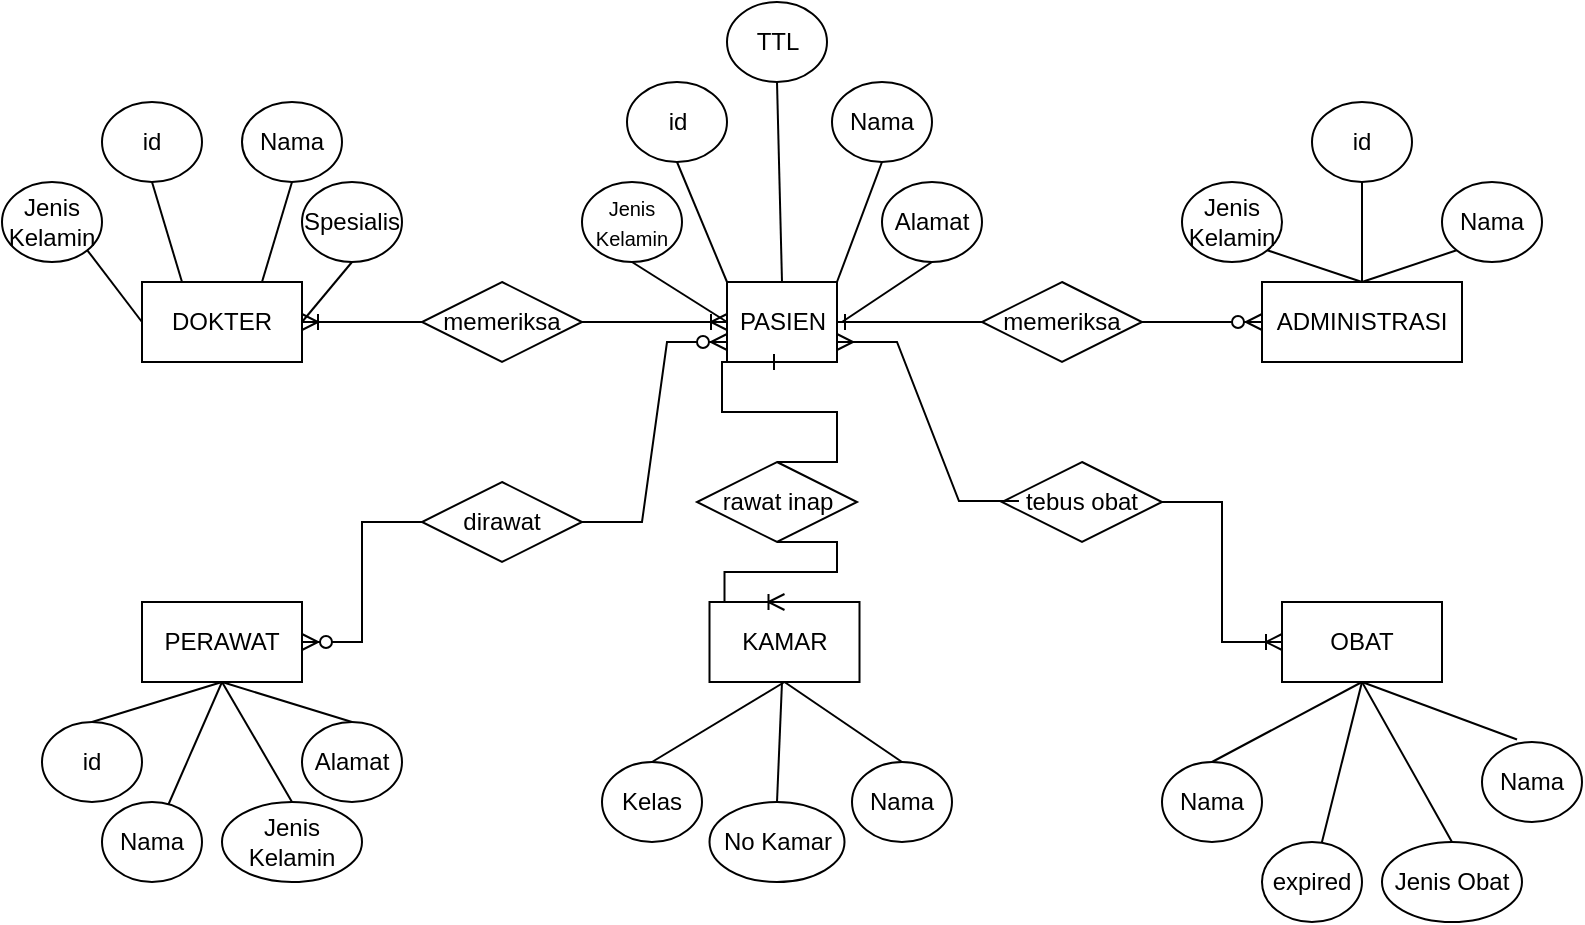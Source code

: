 <mxfile version="24.6.1" type="github">
  <diagram id="R2lEEEUBdFMjLlhIrx00" name="Page-1">
    <mxGraphModel dx="1100" dy="575" grid="1" gridSize="10" guides="1" tooltips="1" connect="1" arrows="1" fold="1" page="1" pageScale="1" pageWidth="850" pageHeight="1100" math="0" shadow="0" extFonts="Permanent Marker^https://fonts.googleapis.com/css?family=Permanent+Marker">
      <root>
        <mxCell id="0" />
        <mxCell id="1" parent="0" />
        <mxCell id="fJ_m940XIqK0hsvLyduS-2" value="DOKTER" style="rounded=0;whiteSpace=wrap;html=1;" vertex="1" parent="1">
          <mxGeometry x="80" y="160" width="80" height="40" as="geometry" />
        </mxCell>
        <mxCell id="fJ_m940XIqK0hsvLyduS-3" value="OBAT" style="rounded=0;whiteSpace=wrap;html=1;" vertex="1" parent="1">
          <mxGeometry x="650" y="320" width="80" height="40" as="geometry" />
        </mxCell>
        <mxCell id="fJ_m940XIqK0hsvLyduS-4" value="KAMAR" style="rounded=0;whiteSpace=wrap;html=1;" vertex="1" parent="1">
          <mxGeometry x="363.75" y="320" width="75" height="40" as="geometry" />
        </mxCell>
        <mxCell id="fJ_m940XIqK0hsvLyduS-5" value="PASIEN" style="rounded=0;whiteSpace=wrap;html=1;" vertex="1" parent="1">
          <mxGeometry x="372.5" y="160" width="55" height="40" as="geometry" />
        </mxCell>
        <mxCell id="fJ_m940XIqK0hsvLyduS-6" value="ADMINISTRASI" style="rounded=0;whiteSpace=wrap;html=1;" vertex="1" parent="1">
          <mxGeometry x="640" y="160" width="100" height="40" as="geometry" />
        </mxCell>
        <mxCell id="fJ_m940XIqK0hsvLyduS-7" value="PERAWAT" style="rounded=0;whiteSpace=wrap;html=1;" vertex="1" parent="1">
          <mxGeometry x="80" y="320" width="80" height="40" as="geometry" />
        </mxCell>
        <mxCell id="fJ_m940XIqK0hsvLyduS-24" value="Jenis Kelamin" style="ellipse;whiteSpace=wrap;html=1;" vertex="1" parent="1">
          <mxGeometry x="10" y="110" width="50" height="40" as="geometry" />
        </mxCell>
        <mxCell id="fJ_m940XIqK0hsvLyduS-25" value="id" style="ellipse;whiteSpace=wrap;html=1;" vertex="1" parent="1">
          <mxGeometry x="60" y="70" width="50" height="40" as="geometry" />
        </mxCell>
        <mxCell id="fJ_m940XIqK0hsvLyduS-26" value="Nama" style="ellipse;whiteSpace=wrap;html=1;" vertex="1" parent="1">
          <mxGeometry x="130" y="70" width="50" height="40" as="geometry" />
        </mxCell>
        <mxCell id="fJ_m940XIqK0hsvLyduS-27" value="Spesialis" style="ellipse;whiteSpace=wrap;html=1;" vertex="1" parent="1">
          <mxGeometry x="160" y="110" width="50" height="40" as="geometry" />
        </mxCell>
        <mxCell id="fJ_m940XIqK0hsvLyduS-28" value="memeriksa" style="rhombus;whiteSpace=wrap;html=1;" vertex="1" parent="1">
          <mxGeometry x="220" y="160" width="80" height="40" as="geometry" />
        </mxCell>
        <mxCell id="fJ_m940XIqK0hsvLyduS-34" value="" style="endArrow=none;html=1;rounded=0;exitX=0;exitY=0.5;exitDx=0;exitDy=0;entryX=1;entryY=1;entryDx=0;entryDy=0;" edge="1" parent="1" source="fJ_m940XIqK0hsvLyduS-2" target="fJ_m940XIqK0hsvLyduS-24">
          <mxGeometry width="50" height="50" relative="1" as="geometry">
            <mxPoint x="390" y="200" as="sourcePoint" />
            <mxPoint x="440" y="150" as="targetPoint" />
          </mxGeometry>
        </mxCell>
        <mxCell id="fJ_m940XIqK0hsvLyduS-37" value="" style="endArrow=none;html=1;rounded=0;exitX=0.25;exitY=0;exitDx=0;exitDy=0;entryX=0.5;entryY=1;entryDx=0;entryDy=0;" edge="1" parent="1" source="fJ_m940XIqK0hsvLyduS-2" target="fJ_m940XIqK0hsvLyduS-25">
          <mxGeometry width="50" height="50" relative="1" as="geometry">
            <mxPoint x="390" y="200" as="sourcePoint" />
            <mxPoint x="440" y="150" as="targetPoint" />
          </mxGeometry>
        </mxCell>
        <mxCell id="fJ_m940XIqK0hsvLyduS-38" value="" style="endArrow=none;html=1;rounded=0;exitX=0.75;exitY=0;exitDx=0;exitDy=0;entryX=0.5;entryY=1;entryDx=0;entryDy=0;" edge="1" parent="1" source="fJ_m940XIqK0hsvLyduS-2" target="fJ_m940XIqK0hsvLyduS-26">
          <mxGeometry width="50" height="50" relative="1" as="geometry">
            <mxPoint x="390" y="200" as="sourcePoint" />
            <mxPoint x="440" y="150" as="targetPoint" />
          </mxGeometry>
        </mxCell>
        <mxCell id="fJ_m940XIqK0hsvLyduS-39" value="" style="endArrow=none;html=1;rounded=0;exitX=1;exitY=0.5;exitDx=0;exitDy=0;entryX=0.5;entryY=1;entryDx=0;entryDy=0;" edge="1" parent="1" source="fJ_m940XIqK0hsvLyduS-2" target="fJ_m940XIqK0hsvLyduS-27">
          <mxGeometry width="50" height="50" relative="1" as="geometry">
            <mxPoint x="390" y="200" as="sourcePoint" />
            <mxPoint x="440" y="150" as="targetPoint" />
          </mxGeometry>
        </mxCell>
        <mxCell id="fJ_m940XIqK0hsvLyduS-40" value="&lt;font size=&quot;1&quot;&gt;Jenis Kelamin&lt;/font&gt;" style="ellipse;whiteSpace=wrap;html=1;" vertex="1" parent="1">
          <mxGeometry x="300" y="110" width="50" height="40" as="geometry" />
        </mxCell>
        <mxCell id="fJ_m940XIqK0hsvLyduS-41" value="id" style="ellipse;whiteSpace=wrap;html=1;" vertex="1" parent="1">
          <mxGeometry x="322.5" y="60" width="50" height="40" as="geometry" />
        </mxCell>
        <mxCell id="fJ_m940XIqK0hsvLyduS-42" value="TTL" style="ellipse;whiteSpace=wrap;html=1;" vertex="1" parent="1">
          <mxGeometry x="372.5" y="20" width="50" height="40" as="geometry" />
        </mxCell>
        <mxCell id="fJ_m940XIqK0hsvLyduS-45" style="edgeStyle=orthogonalEdgeStyle;rounded=0;orthogonalLoop=1;jettySize=auto;html=1;exitX=1;exitY=1;exitDx=0;exitDy=0;" edge="1" parent="1" source="fJ_m940XIqK0hsvLyduS-43">
          <mxGeometry relative="1" as="geometry">
            <mxPoint x="440" y="83.75" as="targetPoint" />
          </mxGeometry>
        </mxCell>
        <mxCell id="fJ_m940XIqK0hsvLyduS-43" value="Nama" style="ellipse;whiteSpace=wrap;html=1;" vertex="1" parent="1">
          <mxGeometry x="425" y="60" width="50" height="40" as="geometry" />
        </mxCell>
        <mxCell id="fJ_m940XIqK0hsvLyduS-44" value="Alamat" style="ellipse;whiteSpace=wrap;html=1;" vertex="1" parent="1">
          <mxGeometry x="450" y="110" width="50" height="40" as="geometry" />
        </mxCell>
        <mxCell id="fJ_m940XIqK0hsvLyduS-46" value="" style="endArrow=none;html=1;rounded=0;exitX=0;exitY=0.5;exitDx=0;exitDy=0;entryX=0.5;entryY=1;entryDx=0;entryDy=0;" edge="1" parent="1" source="fJ_m940XIqK0hsvLyduS-5" target="fJ_m940XIqK0hsvLyduS-40">
          <mxGeometry width="50" height="50" relative="1" as="geometry">
            <mxPoint x="390" y="200" as="sourcePoint" />
            <mxPoint x="440" y="150" as="targetPoint" />
          </mxGeometry>
        </mxCell>
        <mxCell id="fJ_m940XIqK0hsvLyduS-47" value="" style="endArrow=none;html=1;rounded=0;exitX=0;exitY=0;exitDx=0;exitDy=0;entryX=0.5;entryY=1;entryDx=0;entryDy=0;" edge="1" parent="1" source="fJ_m940XIqK0hsvLyduS-5" target="fJ_m940XIqK0hsvLyduS-41">
          <mxGeometry width="50" height="50" relative="1" as="geometry">
            <mxPoint x="390" y="200" as="sourcePoint" />
            <mxPoint x="440" y="150" as="targetPoint" />
          </mxGeometry>
        </mxCell>
        <mxCell id="fJ_m940XIqK0hsvLyduS-48" value="" style="endArrow=none;html=1;rounded=0;exitX=0.5;exitY=0;exitDx=0;exitDy=0;entryX=0.5;entryY=1;entryDx=0;entryDy=0;" edge="1" parent="1" source="fJ_m940XIqK0hsvLyduS-5" target="fJ_m940XIqK0hsvLyduS-42">
          <mxGeometry width="50" height="50" relative="1" as="geometry">
            <mxPoint x="390" y="200" as="sourcePoint" />
            <mxPoint x="440" y="150" as="targetPoint" />
          </mxGeometry>
        </mxCell>
        <mxCell id="fJ_m940XIqK0hsvLyduS-49" value="" style="endArrow=none;html=1;rounded=0;entryX=0.5;entryY=1;entryDx=0;entryDy=0;exitX=1;exitY=0;exitDx=0;exitDy=0;" edge="1" parent="1" source="fJ_m940XIqK0hsvLyduS-5" target="fJ_m940XIqK0hsvLyduS-43">
          <mxGeometry width="50" height="50" relative="1" as="geometry">
            <mxPoint x="390" y="200" as="sourcePoint" />
            <mxPoint x="440" y="150" as="targetPoint" />
          </mxGeometry>
        </mxCell>
        <mxCell id="fJ_m940XIqK0hsvLyduS-50" value="" style="endArrow=none;html=1;rounded=0;entryX=0.5;entryY=1;entryDx=0;entryDy=0;" edge="1" parent="1" target="fJ_m940XIqK0hsvLyduS-44">
          <mxGeometry width="50" height="50" relative="1" as="geometry">
            <mxPoint x="430" y="180" as="sourcePoint" />
            <mxPoint x="440" y="150" as="targetPoint" />
          </mxGeometry>
        </mxCell>
        <mxCell id="fJ_m940XIqK0hsvLyduS-53" value="memeriksa" style="rhombus;whiteSpace=wrap;html=1;" vertex="1" parent="1">
          <mxGeometry x="500" y="160" width="80" height="40" as="geometry" />
        </mxCell>
        <mxCell id="fJ_m940XIqK0hsvLyduS-56" value="Jenis Kelamin" style="ellipse;whiteSpace=wrap;html=1;" vertex="1" parent="1">
          <mxGeometry x="600" y="110" width="50" height="40" as="geometry" />
        </mxCell>
        <mxCell id="fJ_m940XIqK0hsvLyduS-57" value="id" style="ellipse;whiteSpace=wrap;html=1;" vertex="1" parent="1">
          <mxGeometry x="665" y="70" width="50" height="40" as="geometry" />
        </mxCell>
        <mxCell id="fJ_m940XIqK0hsvLyduS-58" value="Nama" style="ellipse;whiteSpace=wrap;html=1;" vertex="1" parent="1">
          <mxGeometry x="730" y="110" width="50" height="40" as="geometry" />
        </mxCell>
        <mxCell id="fJ_m940XIqK0hsvLyduS-59" value="" style="endArrow=none;html=1;rounded=0;exitX=0.5;exitY=0;exitDx=0;exitDy=0;entryX=1;entryY=1;entryDx=0;entryDy=0;" edge="1" parent="1" source="fJ_m940XIqK0hsvLyduS-6" target="fJ_m940XIqK0hsvLyduS-56">
          <mxGeometry width="50" height="50" relative="1" as="geometry">
            <mxPoint x="390" y="210" as="sourcePoint" />
            <mxPoint x="440" y="160" as="targetPoint" />
          </mxGeometry>
        </mxCell>
        <mxCell id="fJ_m940XIqK0hsvLyduS-60" value="" style="endArrow=none;html=1;rounded=0;exitX=0.5;exitY=0;exitDx=0;exitDy=0;entryX=0.5;entryY=1;entryDx=0;entryDy=0;" edge="1" parent="1" source="fJ_m940XIqK0hsvLyduS-6" target="fJ_m940XIqK0hsvLyduS-57">
          <mxGeometry width="50" height="50" relative="1" as="geometry">
            <mxPoint x="390" y="210" as="sourcePoint" />
            <mxPoint x="440" y="160" as="targetPoint" />
          </mxGeometry>
        </mxCell>
        <mxCell id="fJ_m940XIqK0hsvLyduS-61" value="" style="endArrow=none;html=1;rounded=0;entryX=0;entryY=1;entryDx=0;entryDy=0;exitX=0.5;exitY=0;exitDx=0;exitDy=0;" edge="1" parent="1" source="fJ_m940XIqK0hsvLyduS-6" target="fJ_m940XIqK0hsvLyduS-58">
          <mxGeometry width="50" height="50" relative="1" as="geometry">
            <mxPoint x="390" y="210" as="sourcePoint" />
            <mxPoint x="440" y="160" as="targetPoint" />
          </mxGeometry>
        </mxCell>
        <mxCell id="fJ_m940XIqK0hsvLyduS-62" value="rawat inap&lt;span style=&quot;color: rgba(0, 0, 0, 0); font-family: monospace; font-size: 0px; text-align: start; text-wrap: nowrap;&quot;&gt;%3CmxGraphModel%3E%3Croot%3E%3CmxCell%20id%3D%220%22%2F%3E%3CmxCell%20id%3D%221%22%20parent%3D%220%22%2F%3E%3CmxCell%20id%3D%222%22%20value%3D%22memeriksa%22%20style%3D%22rhombus%3BwhiteSpace%3Dwrap%3Bhtml%3D1%3B%22%20vertex%3D%221%22%20parent%3D%221%22%3E%3CmxGeometry%20x%3D%22220%22%20y%3D%22160%22%20width%3D%2280%22%20height%3D%2240%22%20as%3D%22geometry%22%2F%3E%3C%2FmxCell%3E%3C%2Froot%3E%3C%2FmxGraphModel%3E&lt;/span&gt;&lt;span style=&quot;color: rgba(0, 0, 0, 0); font-family: monospace; font-size: 0px; text-align: start; text-wrap: nowrap;&quot;&gt;%3CmxGraphModel%3E%3Croot%3E%3CmxCell%20id%3D%220%22%2F%3E%3CmxCell%20id%3D%221%22%20parent%3D%220%22%2F%3E%3CmxCell%20id%3D%222%22%20value%3D%22memeriksa%22%20style%3D%22rhombus%3BwhiteSpace%3Dwrap%3Bhtml%3D1%3B%22%20vertex%3D%221%22%20parent%3D%221%22%3E%3CmxGeometry%20x%3D%22220%22%20y%3D%22160%22%20width%3D%2280%22%20height%3D%2240%22%20as%3D%22geometry%22%2F%3E%3C%2FmxCell%3E%3C%2Froot%3E%3C%2FmxGraphModel%3E&lt;/span&gt;" style="rhombus;whiteSpace=wrap;html=1;" vertex="1" parent="1">
          <mxGeometry x="357.5" y="250" width="80" height="40" as="geometry" />
        </mxCell>
        <mxCell id="fJ_m940XIqK0hsvLyduS-63" value="dirawat" style="rhombus;whiteSpace=wrap;html=1;" vertex="1" parent="1">
          <mxGeometry x="220" y="260" width="80" height="40" as="geometry" />
        </mxCell>
        <mxCell id="fJ_m940XIqK0hsvLyduS-64" value="tebus obat" style="rhombus;whiteSpace=wrap;html=1;" vertex="1" parent="1">
          <mxGeometry x="510" y="250" width="80" height="40" as="geometry" />
        </mxCell>
        <mxCell id="fJ_m940XIqK0hsvLyduS-65" value="Nama" style="ellipse;whiteSpace=wrap;html=1;" vertex="1" parent="1">
          <mxGeometry x="435" y="400" width="50" height="40" as="geometry" />
        </mxCell>
        <mxCell id="fJ_m940XIqK0hsvLyduS-66" value="No Kamar" style="ellipse;whiteSpace=wrap;html=1;" vertex="1" parent="1">
          <mxGeometry x="363.75" y="420" width="67.5" height="40" as="geometry" />
        </mxCell>
        <mxCell id="fJ_m940XIqK0hsvLyduS-67" value="Kelas" style="ellipse;whiteSpace=wrap;html=1;" vertex="1" parent="1">
          <mxGeometry x="310" y="400" width="50" height="40" as="geometry" />
        </mxCell>
        <mxCell id="fJ_m940XIqK0hsvLyduS-68" value="" style="endArrow=none;html=1;rounded=0;entryX=0.5;entryY=1;entryDx=0;entryDy=0;exitX=0.5;exitY=0;exitDx=0;exitDy=0;" edge="1" parent="1" source="fJ_m940XIqK0hsvLyduS-67" target="fJ_m940XIqK0hsvLyduS-4">
          <mxGeometry width="50" height="50" relative="1" as="geometry">
            <mxPoint x="390" y="460" as="sourcePoint" />
            <mxPoint x="440" y="410" as="targetPoint" />
          </mxGeometry>
        </mxCell>
        <mxCell id="fJ_m940XIqK0hsvLyduS-69" value="" style="endArrow=none;html=1;rounded=0;exitX=0.5;exitY=0;exitDx=0;exitDy=0;" edge="1" parent="1" source="fJ_m940XIqK0hsvLyduS-66">
          <mxGeometry width="50" height="50" relative="1" as="geometry">
            <mxPoint x="390" y="460" as="sourcePoint" />
            <mxPoint x="400" y="360" as="targetPoint" />
          </mxGeometry>
        </mxCell>
        <mxCell id="fJ_m940XIqK0hsvLyduS-70" value="" style="endArrow=none;html=1;rounded=0;entryX=0.5;entryY=1;entryDx=0;entryDy=0;exitX=0.5;exitY=0;exitDx=0;exitDy=0;" edge="1" parent="1" source="fJ_m940XIqK0hsvLyduS-65" target="fJ_m940XIqK0hsvLyduS-4">
          <mxGeometry width="50" height="50" relative="1" as="geometry">
            <mxPoint x="390" y="460" as="sourcePoint" />
            <mxPoint x="400" y="370" as="targetPoint" />
          </mxGeometry>
        </mxCell>
        <mxCell id="fJ_m940XIqK0hsvLyduS-71" value="Alamat" style="ellipse;whiteSpace=wrap;html=1;" vertex="1" parent="1">
          <mxGeometry x="160" y="380" width="50" height="40" as="geometry" />
        </mxCell>
        <mxCell id="fJ_m940XIqK0hsvLyduS-72" value="Jenis Kelamin" style="ellipse;whiteSpace=wrap;html=1;" vertex="1" parent="1">
          <mxGeometry x="120" y="420" width="70" height="40" as="geometry" />
        </mxCell>
        <mxCell id="fJ_m940XIqK0hsvLyduS-73" value="Nama" style="ellipse;whiteSpace=wrap;html=1;" vertex="1" parent="1">
          <mxGeometry x="60" y="420" width="50" height="40" as="geometry" />
        </mxCell>
        <mxCell id="fJ_m940XIqK0hsvLyduS-74" value="id" style="ellipse;whiteSpace=wrap;html=1;" vertex="1" parent="1">
          <mxGeometry x="30" y="380" width="50" height="40" as="geometry" />
        </mxCell>
        <mxCell id="fJ_m940XIqK0hsvLyduS-75" value="" style="endArrow=none;html=1;rounded=0;entryX=0.5;entryY=1;entryDx=0;entryDy=0;exitX=0.5;exitY=0;exitDx=0;exitDy=0;" edge="1" parent="1" source="fJ_m940XIqK0hsvLyduS-74" target="fJ_m940XIqK0hsvLyduS-7">
          <mxGeometry width="50" height="50" relative="1" as="geometry">
            <mxPoint x="50" y="380" as="sourcePoint" />
            <mxPoint x="440" y="280" as="targetPoint" />
          </mxGeometry>
        </mxCell>
        <mxCell id="fJ_m940XIqK0hsvLyduS-76" value="" style="endArrow=none;html=1;rounded=0;entryX=0.5;entryY=1;entryDx=0;entryDy=0;" edge="1" parent="1" source="fJ_m940XIqK0hsvLyduS-73" target="fJ_m940XIqK0hsvLyduS-7">
          <mxGeometry width="50" height="50" relative="1" as="geometry">
            <mxPoint x="390" y="330" as="sourcePoint" />
            <mxPoint x="440" y="280" as="targetPoint" />
          </mxGeometry>
        </mxCell>
        <mxCell id="fJ_m940XIqK0hsvLyduS-77" value="" style="endArrow=none;html=1;rounded=0;entryX=0.5;entryY=1;entryDx=0;entryDy=0;exitX=0.5;exitY=0;exitDx=0;exitDy=0;" edge="1" parent="1" source="fJ_m940XIqK0hsvLyduS-72" target="fJ_m940XIqK0hsvLyduS-7">
          <mxGeometry width="50" height="50" relative="1" as="geometry">
            <mxPoint x="390" y="330" as="sourcePoint" />
            <mxPoint x="440" y="280" as="targetPoint" />
          </mxGeometry>
        </mxCell>
        <mxCell id="fJ_m940XIqK0hsvLyduS-78" value="" style="endArrow=none;html=1;rounded=0;entryX=0.5;entryY=1;entryDx=0;entryDy=0;exitX=0.5;exitY=0;exitDx=0;exitDy=0;" edge="1" parent="1" source="fJ_m940XIqK0hsvLyduS-71" target="fJ_m940XIqK0hsvLyduS-7">
          <mxGeometry width="50" height="50" relative="1" as="geometry">
            <mxPoint x="390" y="330" as="sourcePoint" />
            <mxPoint x="440" y="280" as="targetPoint" />
          </mxGeometry>
        </mxCell>
        <mxCell id="fJ_m940XIqK0hsvLyduS-79" value="Nama" style="ellipse;whiteSpace=wrap;html=1;" vertex="1" parent="1">
          <mxGeometry x="590" y="400" width="50" height="40" as="geometry" />
        </mxCell>
        <mxCell id="fJ_m940XIqK0hsvLyduS-80" value="Jenis Obat" style="ellipse;whiteSpace=wrap;html=1;" vertex="1" parent="1">
          <mxGeometry x="700" y="440" width="70" height="40" as="geometry" />
        </mxCell>
        <mxCell id="fJ_m940XIqK0hsvLyduS-81" value="Nama" style="ellipse;whiteSpace=wrap;html=1;" vertex="1" parent="1">
          <mxGeometry x="750" y="390" width="50" height="40" as="geometry" />
        </mxCell>
        <mxCell id="fJ_m940XIqK0hsvLyduS-82" value="expired" style="ellipse;whiteSpace=wrap;html=1;" vertex="1" parent="1">
          <mxGeometry x="640" y="440" width="50" height="40" as="geometry" />
        </mxCell>
        <mxCell id="fJ_m940XIqK0hsvLyduS-83" value="" style="endArrow=none;html=1;rounded=0;entryX=0.5;entryY=1;entryDx=0;entryDy=0;exitX=0.5;exitY=0;exitDx=0;exitDy=0;" edge="1" parent="1" source="fJ_m940XIqK0hsvLyduS-79" target="fJ_m940XIqK0hsvLyduS-3">
          <mxGeometry width="50" height="50" relative="1" as="geometry">
            <mxPoint x="390" y="330" as="sourcePoint" />
            <mxPoint x="440" y="280" as="targetPoint" />
          </mxGeometry>
        </mxCell>
        <mxCell id="fJ_m940XIqK0hsvLyduS-84" value="" style="endArrow=none;html=1;rounded=0;entryX=0.5;entryY=1;entryDx=0;entryDy=0;" edge="1" parent="1" source="fJ_m940XIqK0hsvLyduS-82" target="fJ_m940XIqK0hsvLyduS-3">
          <mxGeometry width="50" height="50" relative="1" as="geometry">
            <mxPoint x="390" y="330" as="sourcePoint" />
            <mxPoint x="440" y="280" as="targetPoint" />
          </mxGeometry>
        </mxCell>
        <mxCell id="fJ_m940XIqK0hsvLyduS-85" value="" style="endArrow=none;html=1;rounded=0;entryX=0.5;entryY=1;entryDx=0;entryDy=0;exitX=0.5;exitY=0;exitDx=0;exitDy=0;exitPerimeter=0;" edge="1" parent="1" source="fJ_m940XIqK0hsvLyduS-80" target="fJ_m940XIqK0hsvLyduS-3">
          <mxGeometry width="50" height="50" relative="1" as="geometry">
            <mxPoint x="390" y="330" as="sourcePoint" />
            <mxPoint x="440" y="280" as="targetPoint" />
          </mxGeometry>
        </mxCell>
        <mxCell id="fJ_m940XIqK0hsvLyduS-86" value="" style="endArrow=none;html=1;rounded=0;exitX=0.35;exitY=-0.031;exitDx=0;exitDy=0;exitPerimeter=0;" edge="1" parent="1" source="fJ_m940XIqK0hsvLyduS-81">
          <mxGeometry width="50" height="50" relative="1" as="geometry">
            <mxPoint x="390" y="330" as="sourcePoint" />
            <mxPoint x="690" y="360" as="targetPoint" />
          </mxGeometry>
        </mxCell>
        <mxCell id="fJ_m940XIqK0hsvLyduS-88" value="" style="edgeStyle=entityRelationEdgeStyle;fontSize=12;html=1;endArrow=ERoneToMany;rounded=0;exitX=1;exitY=0.5;exitDx=0;exitDy=0;" edge="1" parent="1" source="fJ_m940XIqK0hsvLyduS-28" target="fJ_m940XIqK0hsvLyduS-5">
          <mxGeometry width="100" height="100" relative="1" as="geometry">
            <mxPoint x="370" y="230" as="sourcePoint" />
            <mxPoint x="470" y="130" as="targetPoint" />
          </mxGeometry>
        </mxCell>
        <mxCell id="fJ_m940XIqK0hsvLyduS-89" value="" style="edgeStyle=entityRelationEdgeStyle;fontSize=12;html=1;endArrow=ERzeroToMany;endFill=1;rounded=0;entryX=0;entryY=0.5;entryDx=0;entryDy=0;exitX=1;exitY=0.5;exitDx=0;exitDy=0;" edge="1" parent="1" source="fJ_m940XIqK0hsvLyduS-53" target="fJ_m940XIqK0hsvLyduS-6">
          <mxGeometry width="100" height="100" relative="1" as="geometry">
            <mxPoint x="590" y="180" as="sourcePoint" />
            <mxPoint x="525" y="80" as="targetPoint" />
            <Array as="points">
              <mxPoint x="585" y="100" />
              <mxPoint x="520" y="170" />
            </Array>
          </mxGeometry>
        </mxCell>
        <mxCell id="fJ_m940XIqK0hsvLyduS-90" value="" style="edgeStyle=entityRelationEdgeStyle;fontSize=12;html=1;endArrow=ERoneToMany;rounded=0;entryX=1;entryY=0.5;entryDx=0;entryDy=0;exitX=0;exitY=0.5;exitDx=0;exitDy=0;" edge="1" parent="1" source="fJ_m940XIqK0hsvLyduS-28" target="fJ_m940XIqK0hsvLyduS-2">
          <mxGeometry width="100" height="100" relative="1" as="geometry">
            <mxPoint x="50" y="310" as="sourcePoint" />
            <mxPoint x="150" y="210" as="targetPoint" />
          </mxGeometry>
        </mxCell>
        <mxCell id="fJ_m940XIqK0hsvLyduS-91" value="" style="edgeStyle=entityRelationEdgeStyle;fontSize=12;html=1;endArrow=ERone;endFill=1;rounded=0;exitX=0;exitY=0.5;exitDx=0;exitDy=0;" edge="1" parent="1" source="fJ_m940XIqK0hsvLyduS-53" target="fJ_m940XIqK0hsvLyduS-5">
          <mxGeometry width="100" height="100" relative="1" as="geometry">
            <mxPoint x="400" y="320" as="sourcePoint" />
            <mxPoint x="500" y="220" as="targetPoint" />
          </mxGeometry>
        </mxCell>
        <mxCell id="fJ_m940XIqK0hsvLyduS-94" value="" style="edgeStyle=entityRelationEdgeStyle;fontSize=12;html=1;endArrow=ERone;endFill=1;rounded=0;exitX=0.5;exitY=0;exitDx=0;exitDy=0;" edge="1" parent="1" source="fJ_m940XIqK0hsvLyduS-62">
          <mxGeometry width="100" height="100" relative="1" as="geometry">
            <mxPoint x="440" y="270" as="sourcePoint" />
            <mxPoint x="400" y="200" as="targetPoint" />
          </mxGeometry>
        </mxCell>
        <mxCell id="fJ_m940XIqK0hsvLyduS-95" value="" style="edgeStyle=entityRelationEdgeStyle;fontSize=12;html=1;endArrow=ERzeroToMany;endFill=1;rounded=0;exitX=1;exitY=0.5;exitDx=0;exitDy=0;entryX=0;entryY=0.75;entryDx=0;entryDy=0;" edge="1" parent="1" source="fJ_m940XIqK0hsvLyduS-63" target="fJ_m940XIqK0hsvLyduS-5">
          <mxGeometry width="100" height="100" relative="1" as="geometry">
            <mxPoint x="400" y="320" as="sourcePoint" />
            <mxPoint x="330" y="210" as="targetPoint" />
          </mxGeometry>
        </mxCell>
        <mxCell id="fJ_m940XIqK0hsvLyduS-97" value="" style="edgeStyle=entityRelationEdgeStyle;fontSize=12;html=1;endArrow=ERmany;rounded=0;entryX=1;entryY=0.75;entryDx=0;entryDy=0;exitX=0.106;exitY=0.489;exitDx=0;exitDy=0;exitPerimeter=0;" edge="1" parent="1" source="fJ_m940XIqK0hsvLyduS-64" target="fJ_m940XIqK0hsvLyduS-5">
          <mxGeometry width="100" height="100" relative="1" as="geometry">
            <mxPoint x="400" y="320" as="sourcePoint" />
            <mxPoint x="500" y="220" as="targetPoint" />
          </mxGeometry>
        </mxCell>
        <mxCell id="fJ_m940XIqK0hsvLyduS-99" value="" style="edgeStyle=entityRelationEdgeStyle;fontSize=12;html=1;endArrow=ERzeroToMany;endFill=1;rounded=0;exitX=0;exitY=0.5;exitDx=0;exitDy=0;entryX=1;entryY=0.5;entryDx=0;entryDy=0;" edge="1" parent="1" source="fJ_m940XIqK0hsvLyduS-63" target="fJ_m940XIqK0hsvLyduS-7">
          <mxGeometry width="100" height="100" relative="1" as="geometry">
            <mxPoint x="310" y="290" as="sourcePoint" />
            <mxPoint x="383" y="200" as="targetPoint" />
          </mxGeometry>
        </mxCell>
        <mxCell id="fJ_m940XIqK0hsvLyduS-100" value="" style="edgeStyle=entityRelationEdgeStyle;fontSize=12;html=1;endArrow=ERoneToMany;rounded=0;entryX=0;entryY=0.5;entryDx=0;entryDy=0;" edge="1" parent="1" source="fJ_m940XIqK0hsvLyduS-64" target="fJ_m940XIqK0hsvLyduS-3">
          <mxGeometry width="100" height="100" relative="1" as="geometry">
            <mxPoint x="400" y="320" as="sourcePoint" />
            <mxPoint x="500" y="220" as="targetPoint" />
          </mxGeometry>
        </mxCell>
        <mxCell id="fJ_m940XIqK0hsvLyduS-102" value="" style="edgeStyle=entityRelationEdgeStyle;fontSize=12;html=1;endArrow=ERoneToMany;rounded=0;exitX=0.5;exitY=1;exitDx=0;exitDy=0;entryX=0.5;entryY=0;entryDx=0;entryDy=0;" edge="1" parent="1" source="fJ_m940XIqK0hsvLyduS-62" target="fJ_m940XIqK0hsvLyduS-4">
          <mxGeometry width="100" height="100" relative="1" as="geometry">
            <mxPoint x="430" y="290" as="sourcePoint" />
            <mxPoint x="530" y="190" as="targetPoint" />
          </mxGeometry>
        </mxCell>
      </root>
    </mxGraphModel>
  </diagram>
</mxfile>
